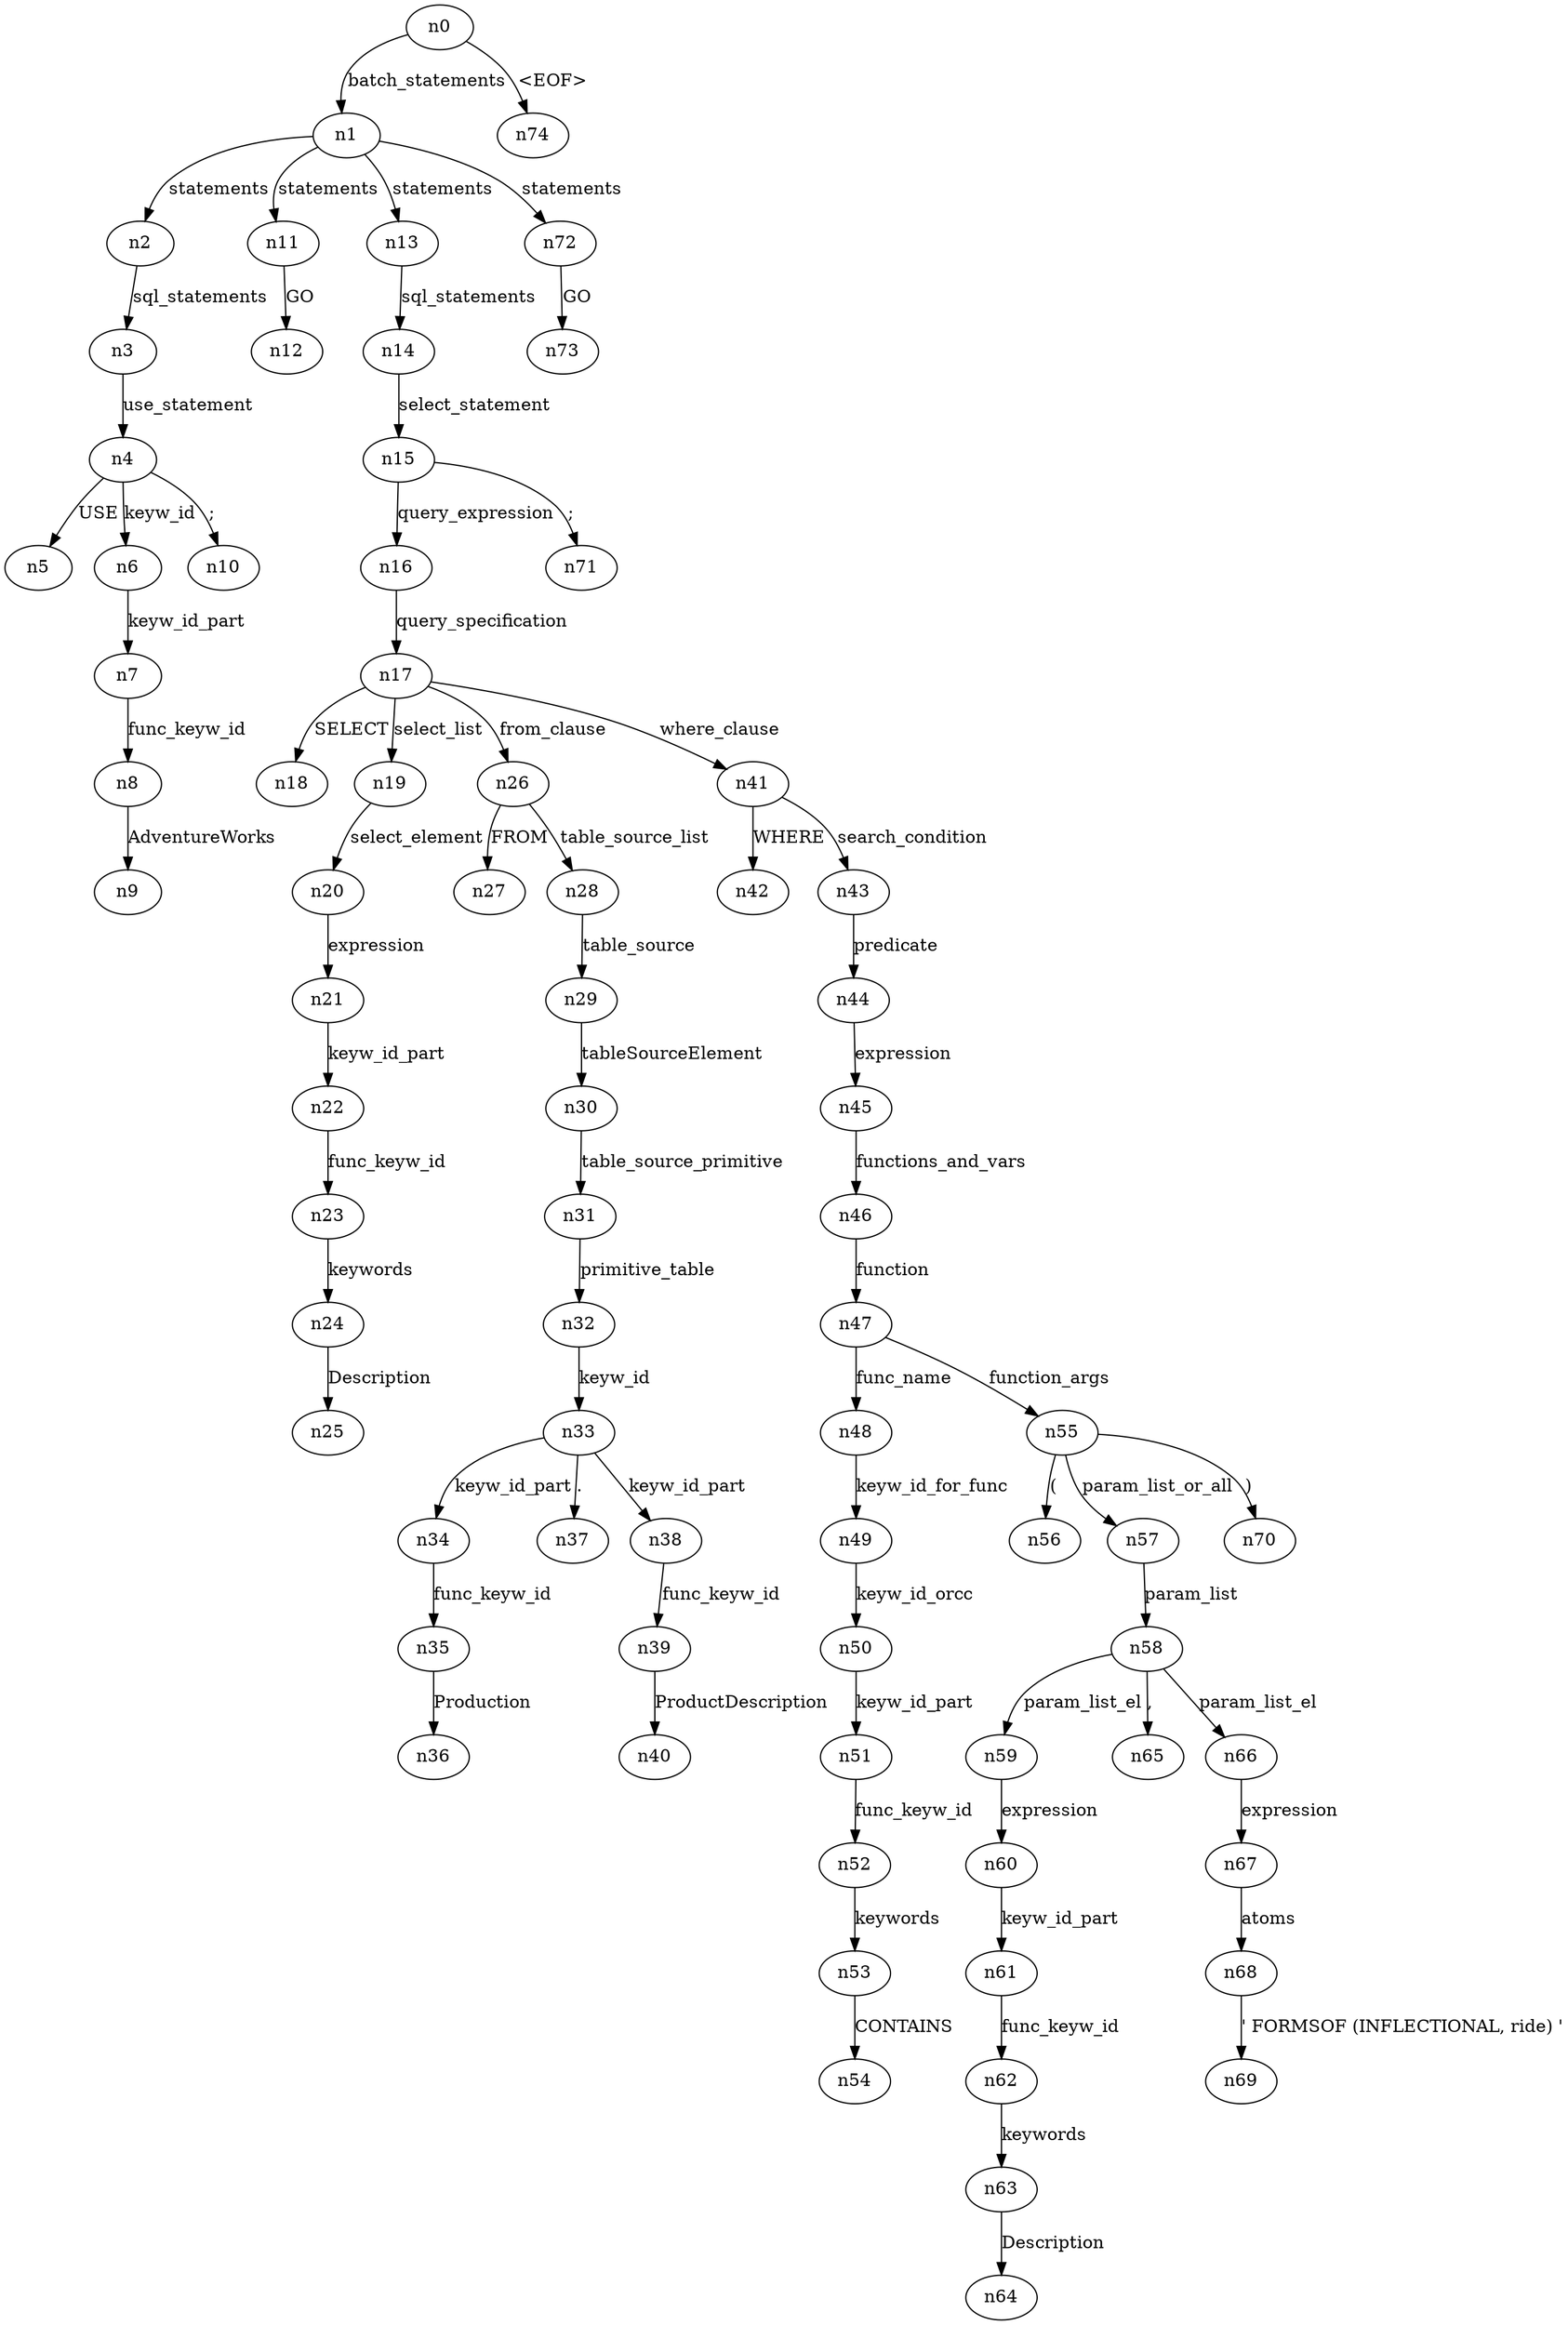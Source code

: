 digraph ParseTree {
  n0 -> n1 [label="batch_statements"];
  n1 -> n2 [label="statements"];
  n2 -> n3 [label="sql_statements"];
  n3 -> n4 [label="use_statement"];
  n4 -> n5 [label="USE"];
  n4 -> n6 [label="keyw_id"];
  n6 -> n7 [label="keyw_id_part"];
  n7 -> n8 [label="func_keyw_id"];
  n8 -> n9 [label="AdventureWorks"];
  n4 -> n10 [label=";"];
  n1 -> n11 [label="statements"];
  n11 -> n12 [label="GO"];
  n1 -> n13 [label="statements"];
  n13 -> n14 [label="sql_statements"];
  n14 -> n15 [label="select_statement"];
  n15 -> n16 [label="query_expression"];
  n16 -> n17 [label="query_specification"];
  n17 -> n18 [label="SELECT"];
  n17 -> n19 [label="select_list"];
  n19 -> n20 [label="select_element"];
  n20 -> n21 [label="expression"];
  n21 -> n22 [label="keyw_id_part"];
  n22 -> n23 [label="func_keyw_id"];
  n23 -> n24 [label="keywords"];
  n24 -> n25 [label="Description"];
  n17 -> n26 [label="from_clause"];
  n26 -> n27 [label="FROM"];
  n26 -> n28 [label="table_source_list"];
  n28 -> n29 [label="table_source"];
  n29 -> n30 [label="tableSourceElement"];
  n30 -> n31 [label="table_source_primitive"];
  n31 -> n32 [label="primitive_table"];
  n32 -> n33 [label="keyw_id"];
  n33 -> n34 [label="keyw_id_part"];
  n34 -> n35 [label="func_keyw_id"];
  n35 -> n36 [label="Production"];
  n33 -> n37 [label="."];
  n33 -> n38 [label="keyw_id_part"];
  n38 -> n39 [label="func_keyw_id"];
  n39 -> n40 [label="ProductDescription"];
  n17 -> n41 [label="where_clause"];
  n41 -> n42 [label="WHERE"];
  n41 -> n43 [label="search_condition"];
  n43 -> n44 [label="predicate"];
  n44 -> n45 [label="expression"];
  n45 -> n46 [label="functions_and_vars"];
  n46 -> n47 [label="function"];
  n47 -> n48 [label="func_name"];
  n48 -> n49 [label="keyw_id_for_func"];
  n49 -> n50 [label="keyw_id_orcc"];
  n50 -> n51 [label="keyw_id_part"];
  n51 -> n52 [label="func_keyw_id"];
  n52 -> n53 [label="keywords"];
  n53 -> n54 [label="CONTAINS"];
  n47 -> n55 [label="function_args"];
  n55 -> n56 [label="("];
  n55 -> n57 [label="param_list_or_all"];
  n57 -> n58 [label="param_list"];
  n58 -> n59 [label="param_list_el"];
  n59 -> n60 [label="expression"];
  n60 -> n61 [label="keyw_id_part"];
  n61 -> n62 [label="func_keyw_id"];
  n62 -> n63 [label="keywords"];
  n63 -> n64 [label="Description"];
  n58 -> n65 [label=","];
  n58 -> n66 [label="param_list_el"];
  n66 -> n67 [label="expression"];
  n67 -> n68 [label="atoms"];
  n68 -> n69 [label="' FORMSOF (INFLECTIONAL, ride) '"];
  n55 -> n70 [label=")"];
  n15 -> n71 [label=";"];
  n1 -> n72 [label="statements"];
  n72 -> n73 [label="GO"];
  n0 -> n74 [label="<EOF>"];
}